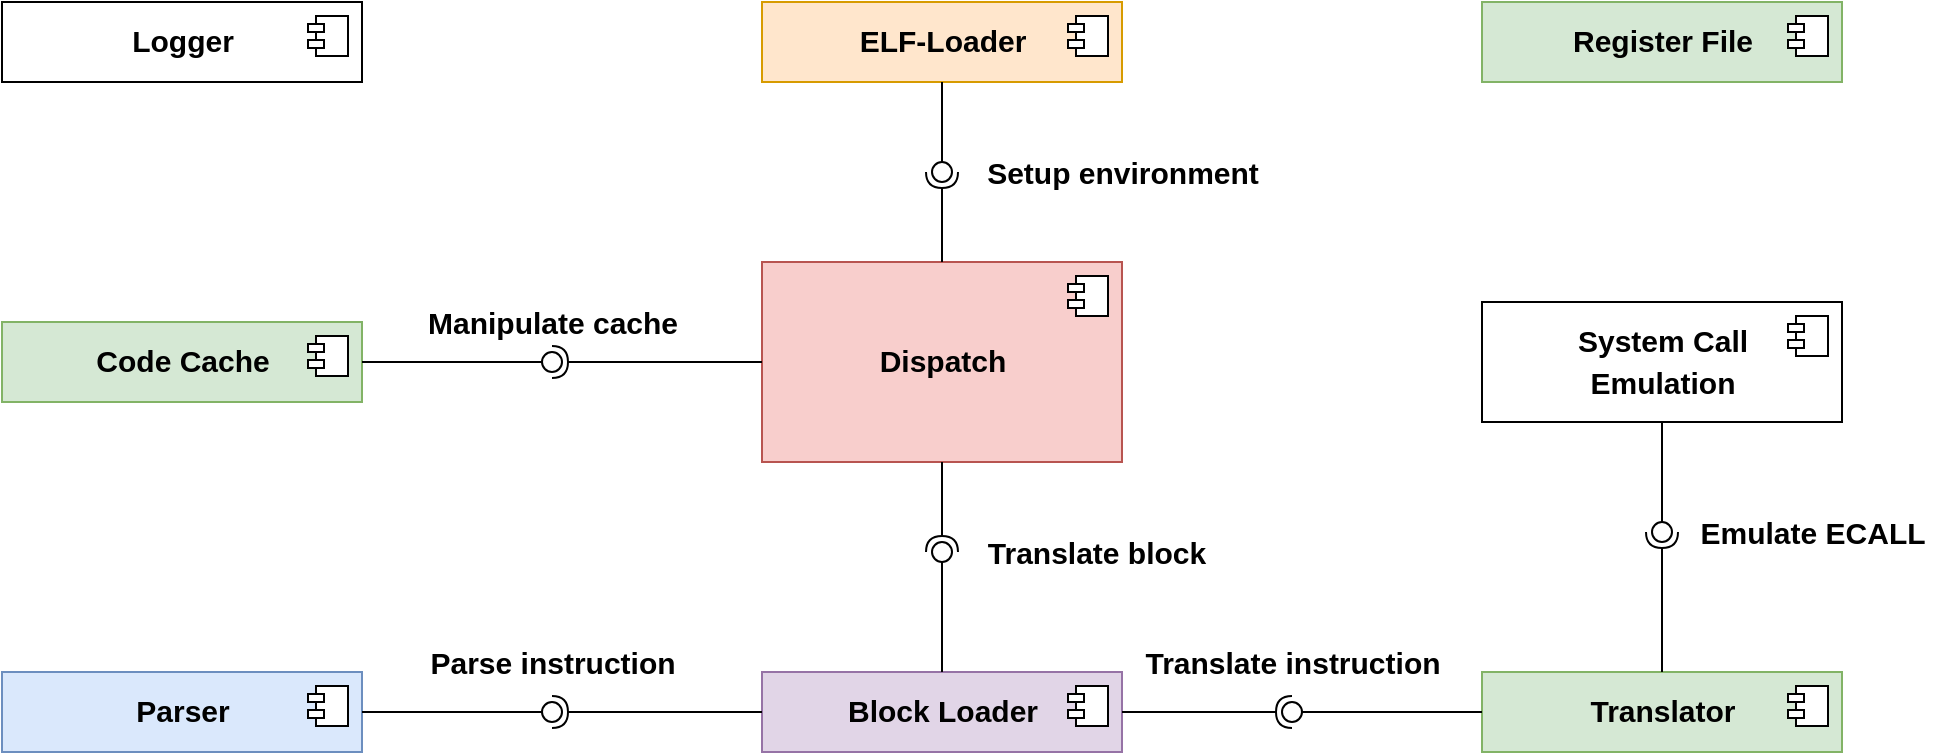 <mxfile version="13.3.9" type="device"><diagram id="bpnc6ihSSD93Gor2sV0r" name="Page-1"><mxGraphModel dx="1106" dy="793" grid="1" gridSize="10" guides="1" tooltips="1" connect="1" arrows="1" fold="1" page="1" pageScale="1" pageWidth="1169" pageHeight="827" math="0" shadow="0"><root><mxCell id="0"/><mxCell id="1" parent="0"/><mxCell id="1tuiGd8blnqaQCdH_Qc9-1" value="&lt;b&gt;&lt;font style=&quot;font-size: 15px&quot;&gt;ELF-Loader&lt;/font&gt;&lt;/b&gt;" style="html=1;dropTarget=0;fontSize=17;fillColor=#ffe6cc;strokeColor=#d79b00;" parent="1" vertex="1"><mxGeometry x="480" y="226" width="180" height="40" as="geometry"/></mxCell><mxCell id="1tuiGd8blnqaQCdH_Qc9-2" value="" style="shape=component;jettyWidth=8;jettyHeight=4;" parent="1tuiGd8blnqaQCdH_Qc9-1" vertex="1"><mxGeometry x="1" width="20" height="20" relative="1" as="geometry"><mxPoint x="-27" y="7" as="offset"/></mxGeometry></mxCell><mxCell id="1tuiGd8blnqaQCdH_Qc9-3" value="&lt;b&gt;&lt;font style=&quot;font-size: 15px&quot;&gt;Dispatch&lt;/font&gt;&lt;/b&gt;" style="html=1;dropTarget=0;fontSize=17;fillColor=#f8cecc;strokeColor=#b85450;" parent="1" vertex="1"><mxGeometry x="480" y="356" width="180" height="100" as="geometry"/></mxCell><mxCell id="1tuiGd8blnqaQCdH_Qc9-4" value="" style="shape=component;jettyWidth=8;jettyHeight=4;" parent="1tuiGd8blnqaQCdH_Qc9-3" vertex="1"><mxGeometry x="1" width="20" height="20" relative="1" as="geometry"><mxPoint x="-27" y="7" as="offset"/></mxGeometry></mxCell><mxCell id="1tuiGd8blnqaQCdH_Qc9-5" value="&lt;b&gt;&lt;font style=&quot;font-size: 15px&quot;&gt;Code Cache&lt;/font&gt;&lt;/b&gt;" style="html=1;dropTarget=0;fontSize=17;fillColor=#d5e8d4;strokeColor=#82b366;" parent="1" vertex="1"><mxGeometry x="100" y="386" width="180" height="40" as="geometry"/></mxCell><mxCell id="1tuiGd8blnqaQCdH_Qc9-6" value="" style="shape=component;jettyWidth=8;jettyHeight=4;" parent="1tuiGd8blnqaQCdH_Qc9-5" vertex="1"><mxGeometry x="1" width="20" height="20" relative="1" as="geometry"><mxPoint x="-27" y="7" as="offset"/></mxGeometry></mxCell><mxCell id="1tuiGd8blnqaQCdH_Qc9-7" value="&lt;b&gt;&lt;font style=&quot;font-size: 15px&quot;&gt;Register File&lt;/font&gt;&lt;/b&gt;" style="html=1;dropTarget=0;fontSize=17;fillColor=#d5e8d4;strokeColor=#82b366;" parent="1" vertex="1"><mxGeometry x="840" y="226" width="180" height="40" as="geometry"/></mxCell><mxCell id="1tuiGd8blnqaQCdH_Qc9-8" value="" style="shape=component;jettyWidth=8;jettyHeight=4;" parent="1tuiGd8blnqaQCdH_Qc9-7" vertex="1"><mxGeometry x="1" width="20" height="20" relative="1" as="geometry"><mxPoint x="-27" y="7" as="offset"/></mxGeometry></mxCell><mxCell id="1tuiGd8blnqaQCdH_Qc9-9" value="&lt;b&gt;&lt;font style=&quot;font-size: 15px&quot;&gt;Logger&lt;/font&gt;&lt;/b&gt;" style="html=1;dropTarget=0;fontSize=17;" parent="1" vertex="1"><mxGeometry x="100" y="226" width="180" height="40" as="geometry"/></mxCell><mxCell id="1tuiGd8blnqaQCdH_Qc9-10" value="" style="shape=component;jettyWidth=8;jettyHeight=4;" parent="1tuiGd8blnqaQCdH_Qc9-9" vertex="1"><mxGeometry x="1" width="20" height="20" relative="1" as="geometry"><mxPoint x="-27" y="7" as="offset"/></mxGeometry></mxCell><mxCell id="1tuiGd8blnqaQCdH_Qc9-11" value="&lt;b&gt;&lt;font style=&quot;font-size: 15px&quot;&gt;Parser&lt;/font&gt;&lt;/b&gt;" style="html=1;dropTarget=0;fontSize=17;fillColor=#dae8fc;strokeColor=#6c8ebf;" parent="1" vertex="1"><mxGeometry x="100" y="561" width="180" height="40" as="geometry"/></mxCell><mxCell id="1tuiGd8blnqaQCdH_Qc9-12" value="" style="shape=component;jettyWidth=8;jettyHeight=4;" parent="1tuiGd8blnqaQCdH_Qc9-11" vertex="1"><mxGeometry x="1" width="20" height="20" relative="1" as="geometry"><mxPoint x="-27" y="7" as="offset"/></mxGeometry></mxCell><mxCell id="1tuiGd8blnqaQCdH_Qc9-13" value="&lt;b&gt;&lt;font style=&quot;font-size: 15px&quot;&gt;Translator&lt;/font&gt;&lt;/b&gt;" style="html=1;dropTarget=0;fontSize=17;fillColor=#d5e8d4;strokeColor=#82b366;" parent="1" vertex="1"><mxGeometry x="840" y="561" width="180" height="40" as="geometry"/></mxCell><mxCell id="1tuiGd8blnqaQCdH_Qc9-14" value="" style="shape=component;jettyWidth=8;jettyHeight=4;" parent="1tuiGd8blnqaQCdH_Qc9-13" vertex="1"><mxGeometry x="1" width="20" height="20" relative="1" as="geometry"><mxPoint x="-27" y="7" as="offset"/></mxGeometry></mxCell><mxCell id="1tuiGd8blnqaQCdH_Qc9-15" value="&lt;b&gt;&lt;font style=&quot;font-size: 15px&quot;&gt;Block Loader&lt;/font&gt;&lt;/b&gt;" style="html=1;dropTarget=0;fontSize=17;fillColor=#e1d5e7;strokeColor=#9673a6;" parent="1" vertex="1"><mxGeometry x="480" y="561" width="180" height="40" as="geometry"/></mxCell><mxCell id="1tuiGd8blnqaQCdH_Qc9-16" value="" style="shape=component;jettyWidth=8;jettyHeight=4;" parent="1tuiGd8blnqaQCdH_Qc9-15" vertex="1"><mxGeometry x="1" width="20" height="20" relative="1" as="geometry"><mxPoint x="-27" y="7" as="offset"/></mxGeometry></mxCell><mxCell id="1tuiGd8blnqaQCdH_Qc9-17" value="&lt;span style=&quot;font-size: 15px&quot;&gt;&lt;b&gt;System Call&lt;br&gt;Emulation&lt;br&gt;&lt;/b&gt;&lt;/span&gt;" style="html=1;dropTarget=0;fontSize=17;" parent="1" vertex="1"><mxGeometry x="840" y="376" width="180" height="60" as="geometry"/></mxCell><mxCell id="1tuiGd8blnqaQCdH_Qc9-18" value="" style="shape=component;jettyWidth=8;jettyHeight=4;" parent="1tuiGd8blnqaQCdH_Qc9-17" vertex="1"><mxGeometry x="1" width="20" height="20" relative="1" as="geometry"><mxPoint x="-27" y="7" as="offset"/></mxGeometry></mxCell><mxCell id="1tuiGd8blnqaQCdH_Qc9-22" value="" style="rounded=0;orthogonalLoop=1;jettySize=auto;html=1;endArrow=none;endFill=0;fontSize=17;exitX=0.5;exitY=1;exitDx=0;exitDy=0;" parent="1" source="1tuiGd8blnqaQCdH_Qc9-1" target="1tuiGd8blnqaQCdH_Qc9-24" edge="1"><mxGeometry relative="1" as="geometry"><mxPoint x="550" y="311" as="sourcePoint"/></mxGeometry></mxCell><mxCell id="1tuiGd8blnqaQCdH_Qc9-23" value="" style="rounded=0;orthogonalLoop=1;jettySize=auto;html=1;endArrow=halfCircle;endFill=0;entryX=0.5;entryY=0.5;entryDx=0;entryDy=0;endSize=6;strokeWidth=1;fontSize=17;" parent="1" source="1tuiGd8blnqaQCdH_Qc9-3" target="1tuiGd8blnqaQCdH_Qc9-24" edge="1"><mxGeometry relative="1" as="geometry"><mxPoint x="590" y="311" as="sourcePoint"/></mxGeometry></mxCell><mxCell id="1tuiGd8blnqaQCdH_Qc9-24" value="" style="ellipse;whiteSpace=wrap;html=1;fontFamily=Helvetica;fontSize=12;fontColor=#000000;align=center;strokeColor=#000000;fillColor=#ffffff;points=[];aspect=fixed;resizable=0;" parent="1" vertex="1"><mxGeometry x="565" y="306" width="10" height="10" as="geometry"/></mxCell><mxCell id="1tuiGd8blnqaQCdH_Qc9-25" value="" style="rounded=0;orthogonalLoop=1;jettySize=auto;html=1;endArrow=none;endFill=0;fontSize=17;exitX=0.5;exitY=0;exitDx=0;exitDy=0;" parent="1" source="1tuiGd8blnqaQCdH_Qc9-15" target="1tuiGd8blnqaQCdH_Qc9-27" edge="1"><mxGeometry relative="1" as="geometry"><mxPoint x="450" y="461" as="sourcePoint"/></mxGeometry></mxCell><mxCell id="1tuiGd8blnqaQCdH_Qc9-26" value="" style="rounded=0;orthogonalLoop=1;jettySize=auto;html=1;endArrow=halfCircle;endFill=0;entryX=0.5;entryY=0.5;entryDx=0;entryDy=0;endSize=6;strokeWidth=1;fontSize=17;exitX=0.5;exitY=1;exitDx=0;exitDy=0;" parent="1" source="1tuiGd8blnqaQCdH_Qc9-3" target="1tuiGd8blnqaQCdH_Qc9-27" edge="1"><mxGeometry relative="1" as="geometry"><mxPoint x="490" y="461" as="sourcePoint"/></mxGeometry></mxCell><mxCell id="1tuiGd8blnqaQCdH_Qc9-27" value="" style="ellipse;whiteSpace=wrap;html=1;fontFamily=Helvetica;fontSize=12;fontColor=#000000;align=center;strokeColor=#000000;fillColor=#ffffff;points=[];aspect=fixed;resizable=0;" parent="1" vertex="1"><mxGeometry x="565" y="496" width="10" height="10" as="geometry"/></mxCell><mxCell id="1tuiGd8blnqaQCdH_Qc9-28" value="" style="rounded=0;orthogonalLoop=1;jettySize=auto;html=1;endArrow=none;endFill=0;fontSize=17;exitX=1;exitY=0.5;exitDx=0;exitDy=0;" parent="1" source="1tuiGd8blnqaQCdH_Qc9-5" target="1tuiGd8blnqaQCdH_Qc9-30" edge="1"><mxGeometry relative="1" as="geometry"><mxPoint x="360" y="396" as="sourcePoint"/></mxGeometry></mxCell><mxCell id="1tuiGd8blnqaQCdH_Qc9-29" value="" style="rounded=0;orthogonalLoop=1;jettySize=auto;html=1;endArrow=halfCircle;endFill=0;entryX=0.5;entryY=0.5;entryDx=0;entryDy=0;endSize=6;strokeWidth=1;fontSize=17;exitX=0;exitY=0.5;exitDx=0;exitDy=0;" parent="1" source="1tuiGd8blnqaQCdH_Qc9-3" target="1tuiGd8blnqaQCdH_Qc9-30" edge="1"><mxGeometry relative="1" as="geometry"><mxPoint x="400" y="396" as="sourcePoint"/></mxGeometry></mxCell><mxCell id="1tuiGd8blnqaQCdH_Qc9-30" value="" style="ellipse;whiteSpace=wrap;html=1;fontFamily=Helvetica;fontSize=12;fontColor=#000000;align=center;strokeColor=#000000;fillColor=#ffffff;points=[];aspect=fixed;resizable=0;" parent="1" vertex="1"><mxGeometry x="370" y="401" width="10" height="10" as="geometry"/></mxCell><mxCell id="1tuiGd8blnqaQCdH_Qc9-34" value="" style="rounded=0;orthogonalLoop=1;jettySize=auto;html=1;endArrow=none;endFill=0;fontSize=17;exitX=1;exitY=0.5;exitDx=0;exitDy=0;" parent="1" source="1tuiGd8blnqaQCdH_Qc9-11" target="1tuiGd8blnqaQCdH_Qc9-36" edge="1"><mxGeometry relative="1" as="geometry"><mxPoint x="370" y="561" as="sourcePoint"/></mxGeometry></mxCell><mxCell id="1tuiGd8blnqaQCdH_Qc9-35" value="" style="rounded=0;orthogonalLoop=1;jettySize=auto;html=1;endArrow=halfCircle;endFill=0;entryX=0.5;entryY=0.5;entryDx=0;entryDy=0;endSize=6;strokeWidth=1;fontSize=17;exitX=0;exitY=0.5;exitDx=0;exitDy=0;" parent="1" source="1tuiGd8blnqaQCdH_Qc9-15" target="1tuiGd8blnqaQCdH_Qc9-36" edge="1"><mxGeometry relative="1" as="geometry"><mxPoint x="410" y="561" as="sourcePoint"/></mxGeometry></mxCell><mxCell id="1tuiGd8blnqaQCdH_Qc9-36" value="" style="ellipse;whiteSpace=wrap;html=1;fontFamily=Helvetica;fontSize=12;fontColor=#000000;align=center;strokeColor=#000000;fillColor=#ffffff;points=[];aspect=fixed;resizable=0;" parent="1" vertex="1"><mxGeometry x="370" y="576" width="10" height="10" as="geometry"/></mxCell><mxCell id="1tuiGd8blnqaQCdH_Qc9-37" value="" style="rounded=0;orthogonalLoop=1;jettySize=auto;html=1;endArrow=none;endFill=0;fontSize=17;exitX=0;exitY=0.5;exitDx=0;exitDy=0;" parent="1" source="1tuiGd8blnqaQCdH_Qc9-13" target="1tuiGd8blnqaQCdH_Qc9-39" edge="1"><mxGeometry relative="1" as="geometry"><mxPoint x="707" y="551" as="sourcePoint"/></mxGeometry></mxCell><mxCell id="1tuiGd8blnqaQCdH_Qc9-38" value="" style="rounded=0;orthogonalLoop=1;jettySize=auto;html=1;endArrow=halfCircle;endFill=0;entryX=0.5;entryY=0.5;entryDx=0;entryDy=0;endSize=6;strokeWidth=1;fontSize=17;exitX=1;exitY=0.5;exitDx=0;exitDy=0;" parent="1" source="1tuiGd8blnqaQCdH_Qc9-15" target="1tuiGd8blnqaQCdH_Qc9-39" edge="1"><mxGeometry relative="1" as="geometry"><mxPoint x="730" y="511" as="sourcePoint"/></mxGeometry></mxCell><mxCell id="1tuiGd8blnqaQCdH_Qc9-39" value="" style="ellipse;whiteSpace=wrap;html=1;fontFamily=Helvetica;fontSize=12;fontColor=#000000;align=center;strokeColor=#000000;fillColor=#ffffff;points=[];aspect=fixed;resizable=0;" parent="1" vertex="1"><mxGeometry x="740" y="576" width="10" height="10" as="geometry"/></mxCell><mxCell id="1tuiGd8blnqaQCdH_Qc9-45" value="" style="rounded=0;orthogonalLoop=1;jettySize=auto;html=1;endArrow=none;endFill=0;fontSize=17;exitX=0.5;exitY=1;exitDx=0;exitDy=0;" parent="1" source="1tuiGd8blnqaQCdH_Qc9-17" target="1tuiGd8blnqaQCdH_Qc9-47" edge="1"><mxGeometry relative="1" as="geometry"><mxPoint x="750" y="481" as="sourcePoint"/></mxGeometry></mxCell><mxCell id="1tuiGd8blnqaQCdH_Qc9-46" value="" style="rounded=0;orthogonalLoop=1;jettySize=auto;html=1;endArrow=halfCircle;endFill=0;entryX=0.5;entryY=0.5;entryDx=0;entryDy=0;endSize=6;strokeWidth=1;fontSize=17;exitX=0.5;exitY=0;exitDx=0;exitDy=0;" parent="1" source="1tuiGd8blnqaQCdH_Qc9-13" target="1tuiGd8blnqaQCdH_Qc9-47" edge="1"><mxGeometry relative="1" as="geometry"><mxPoint x="790" y="481" as="sourcePoint"/></mxGeometry></mxCell><mxCell id="1tuiGd8blnqaQCdH_Qc9-47" value="" style="ellipse;whiteSpace=wrap;html=1;fontFamily=Helvetica;fontSize=12;fontColor=#000000;align=center;strokeColor=#000000;fillColor=#ffffff;points=[];aspect=fixed;resizable=0;" parent="1" vertex="1"><mxGeometry x="925" y="486" width="10" height="10" as="geometry"/></mxCell><mxCell id="1tuiGd8blnqaQCdH_Qc9-49" value="&lt;b style=&quot;font-size: 15px;&quot;&gt;Parse instruction&lt;/b&gt;" style="text;html=1;align=center;verticalAlign=middle;resizable=0;points=[];autosize=1;fontSize=15;" parent="1" vertex="1"><mxGeometry x="305" y="546" width="140" height="20" as="geometry"/></mxCell><mxCell id="1tuiGd8blnqaQCdH_Qc9-50" value="&lt;b style=&quot;font-size: 15px&quot;&gt;Manipulate cache&lt;/b&gt;" style="text;html=1;align=center;verticalAlign=middle;resizable=0;points=[];autosize=1;fontSize=15;" parent="1" vertex="1"><mxGeometry x="305" y="376" width="140" height="20" as="geometry"/></mxCell><mxCell id="1tuiGd8blnqaQCdH_Qc9-51" value="&lt;b style=&quot;font-size: 15px&quot;&gt;Translate instruction&lt;/b&gt;" style="text;html=1;align=center;verticalAlign=middle;resizable=0;points=[];autosize=1;fontSize=15;" parent="1" vertex="1"><mxGeometry x="665" y="546" width="160" height="20" as="geometry"/></mxCell><mxCell id="1tuiGd8blnqaQCdH_Qc9-52" value="&lt;b style=&quot;font-size: 15px&quot;&gt;Emulate ECALL&lt;/b&gt;" style="text;html=1;align=center;verticalAlign=middle;resizable=0;points=[];autosize=1;fontSize=15;" parent="1" vertex="1"><mxGeometry x="940" y="481" width="130" height="20" as="geometry"/></mxCell><mxCell id="1tuiGd8blnqaQCdH_Qc9-53" value="&lt;b style=&quot;font-size: 15px&quot;&gt;Translate block&lt;/b&gt;" style="text;html=1;align=center;verticalAlign=middle;resizable=0;points=[];autosize=1;fontSize=15;" parent="1" vertex="1"><mxGeometry x="587" y="491" width="120" height="20" as="geometry"/></mxCell><mxCell id="1tuiGd8blnqaQCdH_Qc9-54" value="&lt;b style=&quot;font-size: 15px&quot;&gt;Setup environment&lt;/b&gt;" style="text;html=1;align=center;verticalAlign=middle;resizable=0;points=[];autosize=1;fontSize=15;" parent="1" vertex="1"><mxGeometry x="585" y="301" width="150" height="20" as="geometry"/></mxCell></root></mxGraphModel></diagram></mxfile>